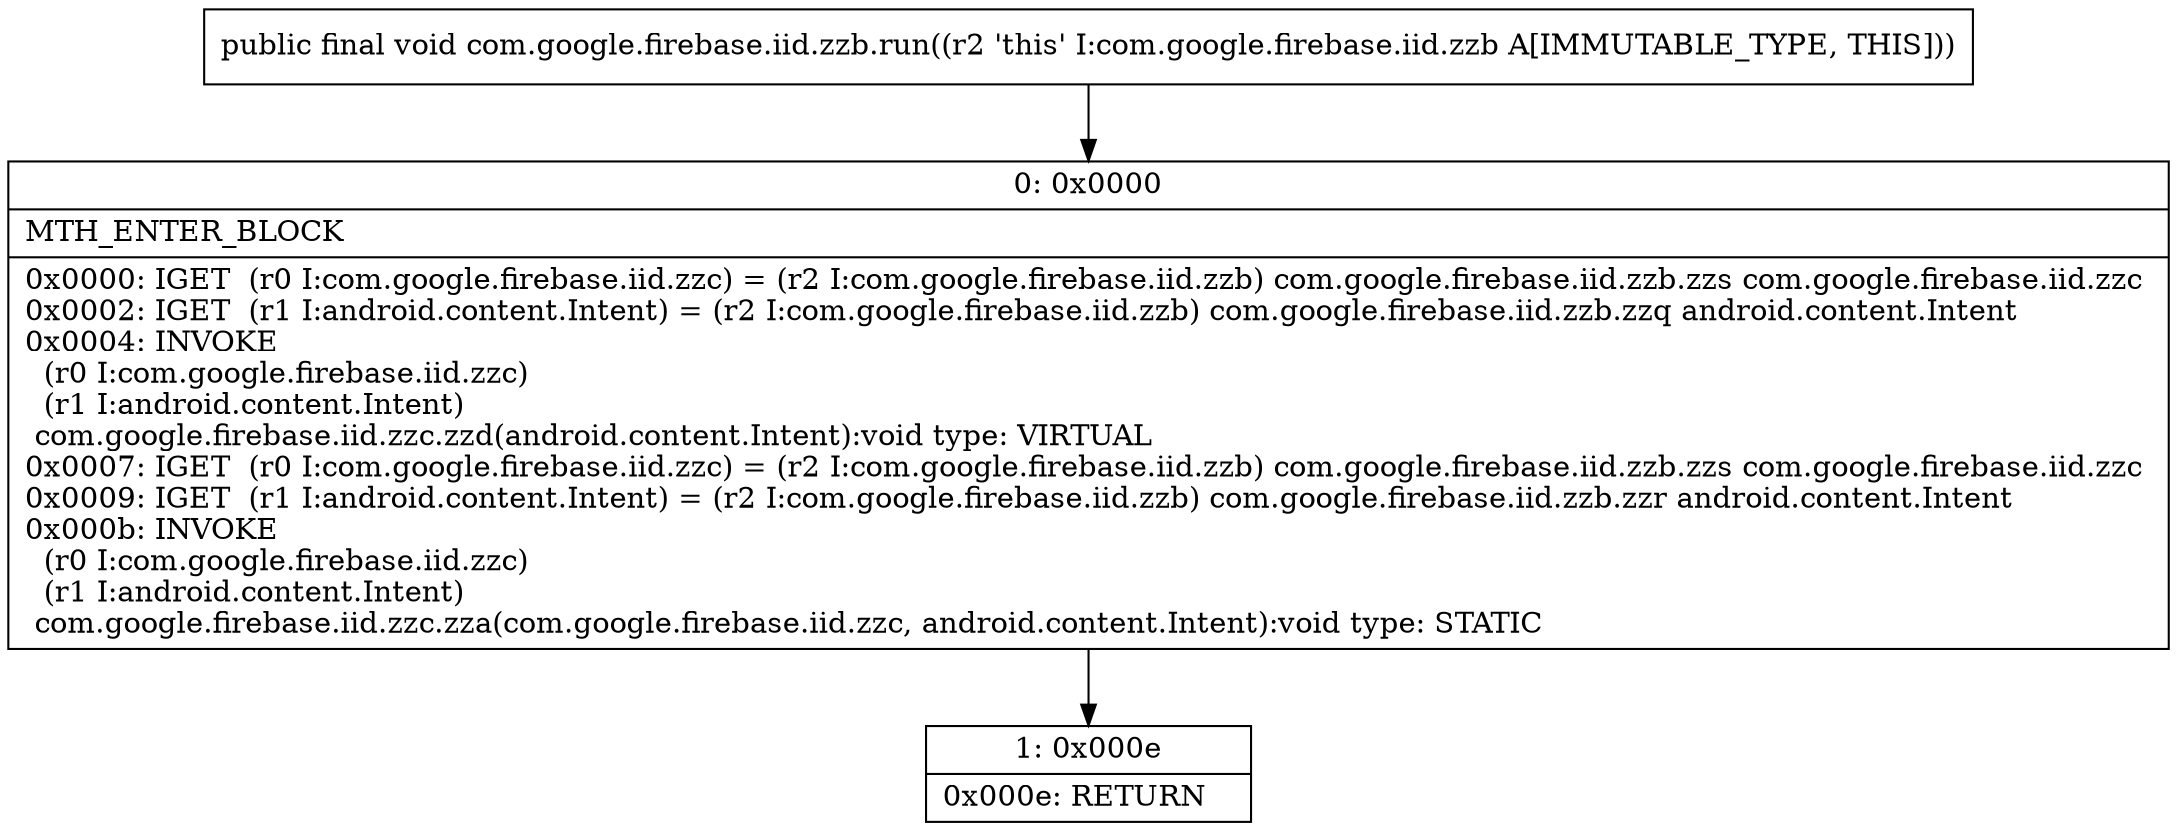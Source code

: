 digraph "CFG forcom.google.firebase.iid.zzb.run()V" {
Node_0 [shape=record,label="{0\:\ 0x0000|MTH_ENTER_BLOCK\l|0x0000: IGET  (r0 I:com.google.firebase.iid.zzc) = (r2 I:com.google.firebase.iid.zzb) com.google.firebase.iid.zzb.zzs com.google.firebase.iid.zzc \l0x0002: IGET  (r1 I:android.content.Intent) = (r2 I:com.google.firebase.iid.zzb) com.google.firebase.iid.zzb.zzq android.content.Intent \l0x0004: INVOKE  \l  (r0 I:com.google.firebase.iid.zzc)\l  (r1 I:android.content.Intent)\l com.google.firebase.iid.zzc.zzd(android.content.Intent):void type: VIRTUAL \l0x0007: IGET  (r0 I:com.google.firebase.iid.zzc) = (r2 I:com.google.firebase.iid.zzb) com.google.firebase.iid.zzb.zzs com.google.firebase.iid.zzc \l0x0009: IGET  (r1 I:android.content.Intent) = (r2 I:com.google.firebase.iid.zzb) com.google.firebase.iid.zzb.zzr android.content.Intent \l0x000b: INVOKE  \l  (r0 I:com.google.firebase.iid.zzc)\l  (r1 I:android.content.Intent)\l com.google.firebase.iid.zzc.zza(com.google.firebase.iid.zzc, android.content.Intent):void type: STATIC \l}"];
Node_1 [shape=record,label="{1\:\ 0x000e|0x000e: RETURN   \l}"];
MethodNode[shape=record,label="{public final void com.google.firebase.iid.zzb.run((r2 'this' I:com.google.firebase.iid.zzb A[IMMUTABLE_TYPE, THIS])) }"];
MethodNode -> Node_0;
Node_0 -> Node_1;
}

